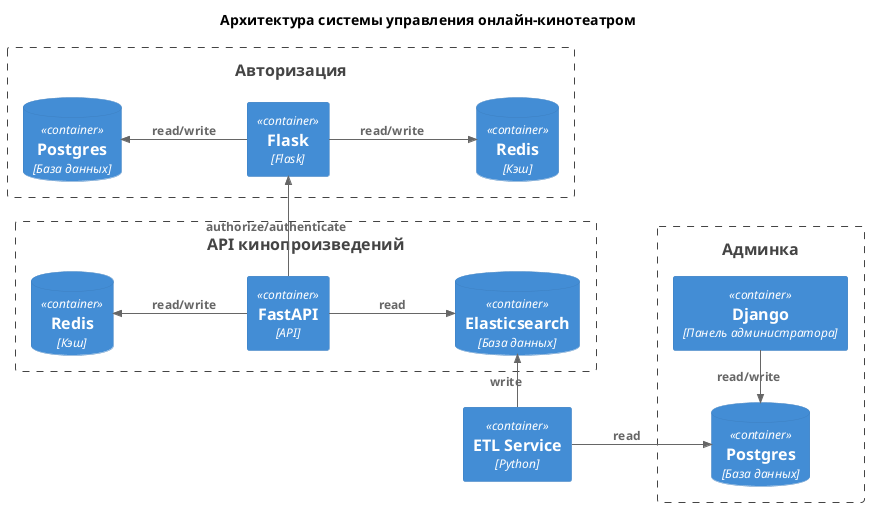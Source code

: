 @startuml
!include <C4/C4_Container>
'https://plantuml.com/component-diagram

LAYOUT_LANDSCAPE()
title Архитектура системы управления онлайн-кинотеатром

Boundary(AdminService, "Админка") {
    Container(AdminPanel, "Django", "Панель администратора")
    ContainerDb(AdminPanelDB, "Postgres", "База данных")
}
Rel_U(AdminPanel, AdminPanelDB, "read/write")

Boundary(MoviesService, "API кинопроизведений") {
    Container(MoviesAPI, "FastAPI", "API")
    ContainerDb(MoviesDB, "Elasticsearch", "База данных")
    ContainerDb(MoviesCache, "Redis", "Кэш")
}
Rel_L(MoviesAPI, MoviesCache, "read/write")
Rel(MoviesAPI, MoviesDB, "read")

Container("ETL", "ETL Service", "Python")
Rel_D(ETL, MoviesDB, "write")
Rel(ETL, AdminPanelDB, "read")

Boundary(AuthService, "Авторизация") {
    Container(Auth, "Flask", "Flask")
    ContainerDb(AuthDB, "Postgres", "База данных")
    ContainerDb(AuthCache, "Redis", "Кэш")
}
Rel_L(Auth, AuthDB, "read/write")
Rel(Auth, AuthCache, "read/write")
Rel_U(MoviesAPI, Auth, "authorize/authenticate")

@enduml